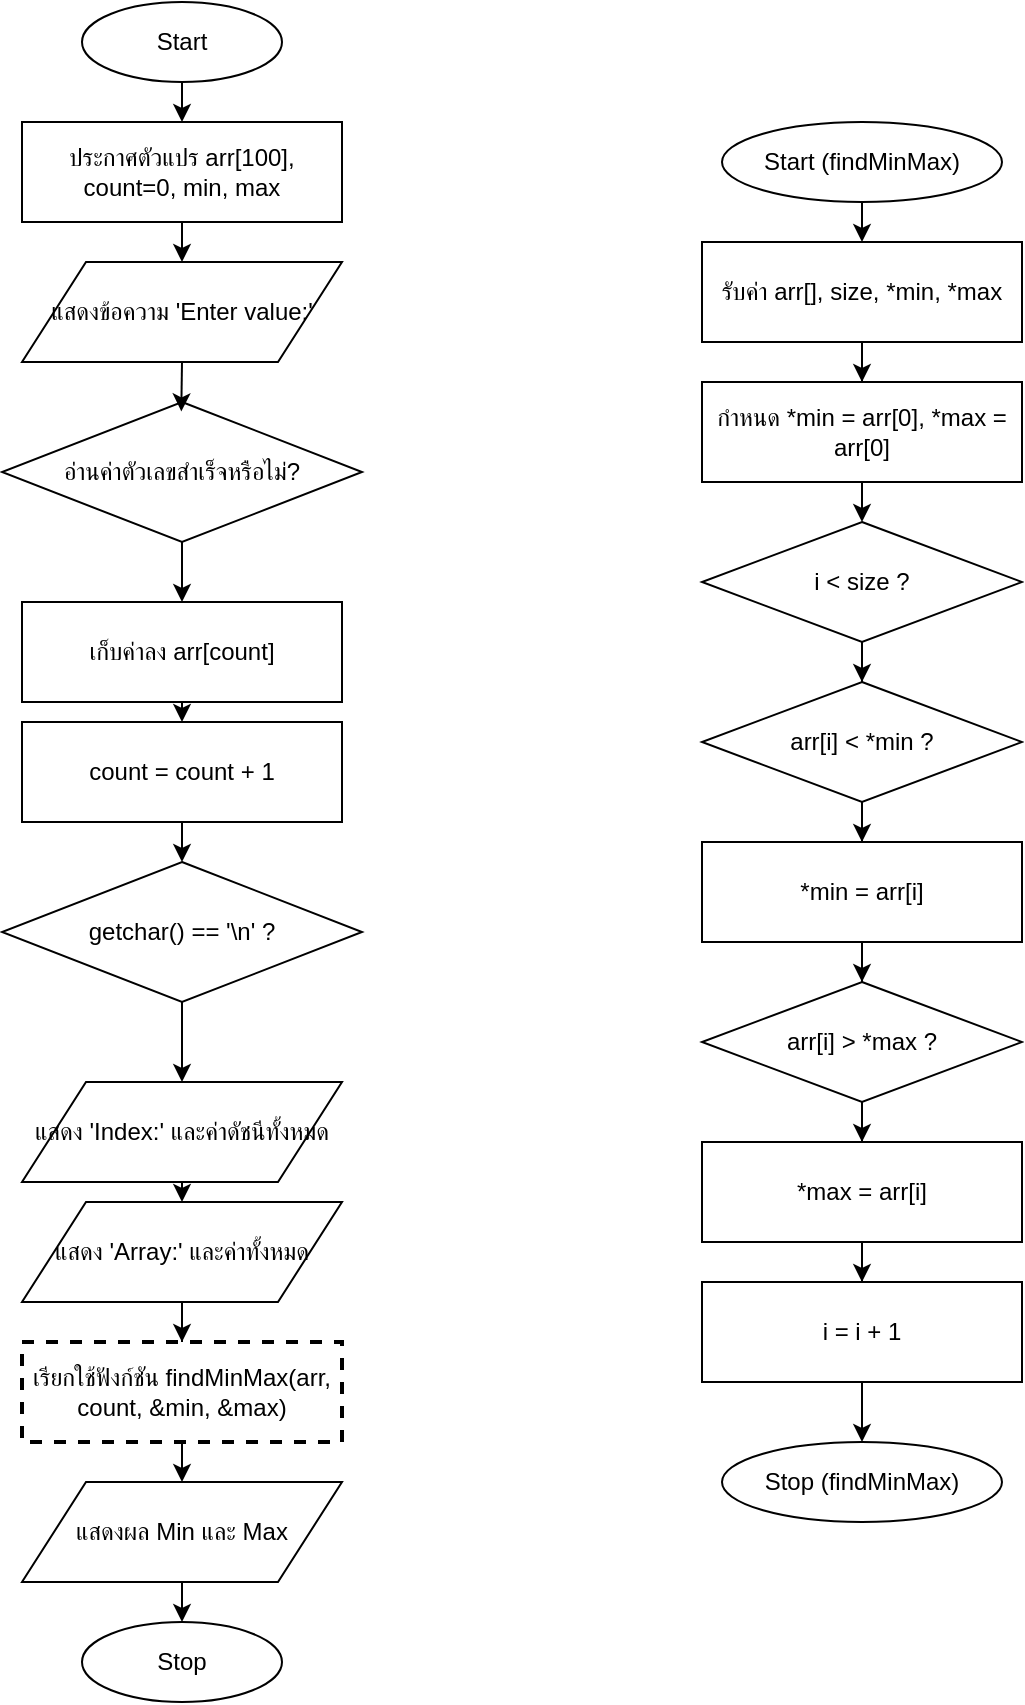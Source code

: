 <mxfile version="28.2.5" pages="2">
  <diagram name="Page-1" id="Qnb-MdqNoxR_H-0la0g4">
    <mxGraphModel dx="883" dy="363" grid="1" gridSize="10" guides="1" tooltips="1" connect="1" arrows="1" fold="1" page="1" pageScale="1" pageWidth="827" pageHeight="1169" math="0" shadow="0">
      <root>
        <mxCell id="0" />
        <mxCell id="1" parent="0" />
        <mxCell id="OzAL1LMiP54-Y9ODrJGt-1" style="edgeStyle=orthogonalEdgeStyle;rounded=0;orthogonalLoop=1;jettySize=auto;html=1;exitX=0.5;exitY=1;exitDx=0;exitDy=0;entryX=0.5;entryY=0;entryDx=0;entryDy=0;" edge="1" parent="1" source="start" target="p1">
          <mxGeometry relative="1" as="geometry" />
        </mxCell>
        <mxCell id="start" value="Start" style="ellipse;whiteSpace=wrap;html=1;" parent="1" vertex="1">
          <mxGeometry x="200" y="20" width="100" height="40" as="geometry" />
        </mxCell>
        <mxCell id="OzAL1LMiP54-Y9ODrJGt-2" style="edgeStyle=orthogonalEdgeStyle;rounded=0;orthogonalLoop=1;jettySize=auto;html=1;exitX=0.5;exitY=1;exitDx=0;exitDy=0;entryX=0.5;entryY=0;entryDx=0;entryDy=0;" edge="1" parent="1" source="p1" target="io1">
          <mxGeometry relative="1" as="geometry" />
        </mxCell>
        <mxCell id="p1" value="ประกาศตัวแปร arr[100], count=0, min, max" style="rounded=0;whiteSpace=wrap;html=1;" parent="1" vertex="1">
          <mxGeometry x="170" y="80" width="160" height="50" as="geometry" />
        </mxCell>
        <mxCell id="io1" value="แสดงข้อความ &#39;Enter value:&#39;" style="shape=parallelogram;whiteSpace=wrap;html=1;" parent="1" vertex="1">
          <mxGeometry x="170" y="150" width="160" height="50" as="geometry" />
        </mxCell>
        <mxCell id="OzAL1LMiP54-Y9ODrJGt-5" style="edgeStyle=orthogonalEdgeStyle;rounded=0;orthogonalLoop=1;jettySize=auto;html=1;exitX=0.5;exitY=1;exitDx=0;exitDy=0;" edge="1" parent="1" source="c1" target="p2">
          <mxGeometry relative="1" as="geometry" />
        </mxCell>
        <mxCell id="c1" value="อ่านค่าตัวเลขสำเร็จหรือไม่?" style="rhombus;whiteSpace=wrap;html=1;" parent="1" vertex="1">
          <mxGeometry x="160" y="220" width="180" height="70" as="geometry" />
        </mxCell>
        <mxCell id="OzAL1LMiP54-Y9ODrJGt-6" style="edgeStyle=orthogonalEdgeStyle;rounded=0;orthogonalLoop=1;jettySize=auto;html=1;exitX=0.5;exitY=1;exitDx=0;exitDy=0;entryX=0.5;entryY=0;entryDx=0;entryDy=0;" edge="1" parent="1" source="p2" target="p3">
          <mxGeometry relative="1" as="geometry" />
        </mxCell>
        <mxCell id="p2" value="เก็บค่าลง arr[count]" style="rounded=0;whiteSpace=wrap;html=1;" parent="1" vertex="1">
          <mxGeometry x="170" y="320" width="160" height="50" as="geometry" />
        </mxCell>
        <mxCell id="OzAL1LMiP54-Y9ODrJGt-7" style="edgeStyle=orthogonalEdgeStyle;rounded=0;orthogonalLoop=1;jettySize=auto;html=1;exitX=0.5;exitY=1;exitDx=0;exitDy=0;entryX=0.5;entryY=0;entryDx=0;entryDy=0;" edge="1" parent="1" source="p3" target="c2">
          <mxGeometry relative="1" as="geometry" />
        </mxCell>
        <mxCell id="p3" value="count = count + 1" style="rounded=0;whiteSpace=wrap;html=1;" parent="1" vertex="1">
          <mxGeometry x="170" y="380" width="160" height="50" as="geometry" />
        </mxCell>
        <mxCell id="OzAL1LMiP54-Y9ODrJGt-8" style="edgeStyle=orthogonalEdgeStyle;rounded=0;orthogonalLoop=1;jettySize=auto;html=1;exitX=0.5;exitY=1;exitDx=0;exitDy=0;entryX=0.5;entryY=0;entryDx=0;entryDy=0;" edge="1" parent="1" source="c2" target="p4">
          <mxGeometry relative="1" as="geometry" />
        </mxCell>
        <mxCell id="c2" value="getchar() == &#39;\n&#39; ?" style="rhombus;whiteSpace=wrap;html=1;" parent="1" vertex="1">
          <mxGeometry x="160" y="450" width="180" height="70" as="geometry" />
        </mxCell>
        <mxCell id="OzAL1LMiP54-Y9ODrJGt-9" style="edgeStyle=orthogonalEdgeStyle;rounded=0;orthogonalLoop=1;jettySize=auto;html=1;exitX=0.5;exitY=1;exitDx=0;exitDy=0;entryX=0.5;entryY=0;entryDx=0;entryDy=0;" edge="1" parent="1" source="p4" target="p5">
          <mxGeometry relative="1" as="geometry" />
        </mxCell>
        <mxCell id="p4" value="แสดง &#39;Index:&#39; และค่าดัชนีทั้งหมด" style="shape=parallelogram;whiteSpace=wrap;html=1;" parent="1" vertex="1">
          <mxGeometry x="170" y="560" width="160" height="50" as="geometry" />
        </mxCell>
        <mxCell id="OzAL1LMiP54-Y9ODrJGt-10" style="edgeStyle=orthogonalEdgeStyle;rounded=0;orthogonalLoop=1;jettySize=auto;html=1;exitX=0.5;exitY=1;exitDx=0;exitDy=0;" edge="1" parent="1" source="p5" target="f1">
          <mxGeometry relative="1" as="geometry" />
        </mxCell>
        <mxCell id="p5" value="แสดง &#39;Array:&#39; และค่าทั้งหมด" style="shape=parallelogram;whiteSpace=wrap;html=1;" parent="1" vertex="1">
          <mxGeometry x="170" y="620" width="160" height="50" as="geometry" />
        </mxCell>
        <mxCell id="OzAL1LMiP54-Y9ODrJGt-11" style="edgeStyle=orthogonalEdgeStyle;rounded=0;orthogonalLoop=1;jettySize=auto;html=1;exitX=0.5;exitY=1;exitDx=0;exitDy=0;entryX=0.5;entryY=0;entryDx=0;entryDy=0;" edge="1" parent="1" source="f1" target="io2">
          <mxGeometry relative="1" as="geometry" />
        </mxCell>
        <mxCell id="f1" value="เรียกใช้ฟังก์ชัน findMinMax(arr, count, &amp;min, &amp;max)" style="rounded=0;whiteSpace=wrap;html=1;strokeWidth=2;strokeColor=#000000;dashed=1;" parent="1" vertex="1">
          <mxGeometry x="170" y="690" width="160" height="50" as="geometry" />
        </mxCell>
        <mxCell id="OzAL1LMiP54-Y9ODrJGt-12" style="edgeStyle=orthogonalEdgeStyle;rounded=0;orthogonalLoop=1;jettySize=auto;html=1;exitX=0.5;exitY=1;exitDx=0;exitDy=0;entryX=0.5;entryY=0;entryDx=0;entryDy=0;" edge="1" parent="1" source="io2" target="stop">
          <mxGeometry relative="1" as="geometry" />
        </mxCell>
        <mxCell id="io2" value="แสดงผล Min และ Max" style="shape=parallelogram;whiteSpace=wrap;html=1;" parent="1" vertex="1">
          <mxGeometry x="170" y="760" width="160" height="50" as="geometry" />
        </mxCell>
        <mxCell id="stop" value="Stop" style="ellipse;whiteSpace=wrap;html=1;" parent="1" vertex="1">
          <mxGeometry x="200" y="830" width="100" height="40" as="geometry" />
        </mxCell>
        <mxCell id="OzAL1LMiP54-Y9ODrJGt-13" style="edgeStyle=orthogonalEdgeStyle;rounded=0;orthogonalLoop=1;jettySize=auto;html=1;exitX=0.5;exitY=1;exitDx=0;exitDy=0;entryX=0.5;entryY=0;entryDx=0;entryDy=0;" edge="1" parent="1" source="fstart" target="fp1">
          <mxGeometry relative="1" as="geometry" />
        </mxCell>
        <mxCell id="fstart" value="Start (findMinMax)" style="ellipse;whiteSpace=wrap;html=1;" parent="1" vertex="1">
          <mxGeometry x="520" y="80" width="140" height="40" as="geometry" />
        </mxCell>
        <mxCell id="OzAL1LMiP54-Y9ODrJGt-14" style="edgeStyle=orthogonalEdgeStyle;rounded=0;orthogonalLoop=1;jettySize=auto;html=1;exitX=0.5;exitY=1;exitDx=0;exitDy=0;" edge="1" parent="1" source="fp1" target="fp2">
          <mxGeometry relative="1" as="geometry" />
        </mxCell>
        <mxCell id="fp1" value="รับค่า arr[], size, *min, *max" style="rounded=0;whiteSpace=wrap;html=1;" parent="1" vertex="1">
          <mxGeometry x="510" y="140" width="160" height="50" as="geometry" />
        </mxCell>
        <mxCell id="OzAL1LMiP54-Y9ODrJGt-15" style="edgeStyle=orthogonalEdgeStyle;rounded=0;orthogonalLoop=1;jettySize=auto;html=1;exitX=0.5;exitY=1;exitDx=0;exitDy=0;entryX=0.5;entryY=0;entryDx=0;entryDy=0;" edge="1" parent="1" source="fp2" target="fc1">
          <mxGeometry relative="1" as="geometry" />
        </mxCell>
        <mxCell id="fp2" value="กำหนด *min = arr[0], *max = arr[0]" style="rounded=0;whiteSpace=wrap;html=1;" parent="1" vertex="1">
          <mxGeometry x="510" y="210" width="160" height="50" as="geometry" />
        </mxCell>
        <mxCell id="OzAL1LMiP54-Y9ODrJGt-16" style="edgeStyle=orthogonalEdgeStyle;rounded=0;orthogonalLoop=1;jettySize=auto;html=1;" edge="1" parent="1" source="fc1" target="fc2">
          <mxGeometry relative="1" as="geometry" />
        </mxCell>
        <mxCell id="fc1" value="i &lt; size ?" style="rhombus;whiteSpace=wrap;html=1;" parent="1" vertex="1">
          <mxGeometry x="510" y="280" width="160" height="60" as="geometry" />
        </mxCell>
        <mxCell id="OzAL1LMiP54-Y9ODrJGt-17" style="edgeStyle=orthogonalEdgeStyle;rounded=0;orthogonalLoop=1;jettySize=auto;html=1;" edge="1" parent="1" source="fc2" target="fp3">
          <mxGeometry relative="1" as="geometry" />
        </mxCell>
        <mxCell id="fc2" value="arr[i] &lt; *min ?" style="rhombus;whiteSpace=wrap;html=1;" parent="1" vertex="1">
          <mxGeometry x="510" y="360" width="160" height="60" as="geometry" />
        </mxCell>
        <mxCell id="OzAL1LMiP54-Y9ODrJGt-18" style="edgeStyle=orthogonalEdgeStyle;rounded=0;orthogonalLoop=1;jettySize=auto;html=1;" edge="1" parent="1" source="fp3" target="fc3">
          <mxGeometry relative="1" as="geometry" />
        </mxCell>
        <mxCell id="fp3" value="*min = arr[i]" style="rounded=0;whiteSpace=wrap;html=1;" parent="1" vertex="1">
          <mxGeometry x="510" y="440" width="160" height="50" as="geometry" />
        </mxCell>
        <mxCell id="OzAL1LMiP54-Y9ODrJGt-19" style="edgeStyle=orthogonalEdgeStyle;rounded=0;orthogonalLoop=1;jettySize=auto;html=1;" edge="1" parent="1" source="fc3" target="fp4">
          <mxGeometry relative="1" as="geometry" />
        </mxCell>
        <mxCell id="fc3" value="arr[i] &gt; *max ?" style="rhombus;whiteSpace=wrap;html=1;" parent="1" vertex="1">
          <mxGeometry x="510" y="510" width="160" height="60" as="geometry" />
        </mxCell>
        <mxCell id="OzAL1LMiP54-Y9ODrJGt-20" style="edgeStyle=orthogonalEdgeStyle;rounded=0;orthogonalLoop=1;jettySize=auto;html=1;entryX=0.5;entryY=0;entryDx=0;entryDy=0;" edge="1" parent="1" source="fp4" target="fp5">
          <mxGeometry relative="1" as="geometry" />
        </mxCell>
        <mxCell id="fp4" value="*max = arr[i]" style="rounded=0;whiteSpace=wrap;html=1;" parent="1" vertex="1">
          <mxGeometry x="510" y="590" width="160" height="50" as="geometry" />
        </mxCell>
        <mxCell id="OzAL1LMiP54-Y9ODrJGt-21" style="edgeStyle=orthogonalEdgeStyle;rounded=0;orthogonalLoop=1;jettySize=auto;html=1;entryX=0.5;entryY=0;entryDx=0;entryDy=0;" edge="1" parent="1" source="fp5" target="fstop">
          <mxGeometry relative="1" as="geometry" />
        </mxCell>
        <mxCell id="fp5" value="i = i + 1" style="rounded=0;whiteSpace=wrap;html=1;" parent="1" vertex="1">
          <mxGeometry x="510" y="660" width="160" height="50" as="geometry" />
        </mxCell>
        <mxCell id="fstop" value="Stop (findMinMax)" style="ellipse;whiteSpace=wrap;html=1;" parent="1" vertex="1">
          <mxGeometry x="520" y="740" width="140" height="40" as="geometry" />
        </mxCell>
        <mxCell id="OzAL1LMiP54-Y9ODrJGt-4" style="edgeStyle=orthogonalEdgeStyle;rounded=0;orthogonalLoop=1;jettySize=auto;html=1;exitX=0.5;exitY=1;exitDx=0;exitDy=0;entryX=0.498;entryY=0.067;entryDx=0;entryDy=0;entryPerimeter=0;" edge="1" parent="1" source="io1" target="c1">
          <mxGeometry relative="1" as="geometry" />
        </mxCell>
      </root>
    </mxGraphModel>
  </diagram>
  <diagram id="q-CIciFuJYpiS8QPMkeO" name="Page-2">
    <mxGraphModel dx="1042" dy="527" grid="1" gridSize="10" guides="1" tooltips="1" connect="1" arrows="1" fold="1" page="1" pageScale="1" pageWidth="827" pageHeight="1169" math="0" shadow="0">
      <root>
        <mxCell id="0" />
        <mxCell id="1" parent="0" />
      </root>
    </mxGraphModel>
  </diagram>
</mxfile>
